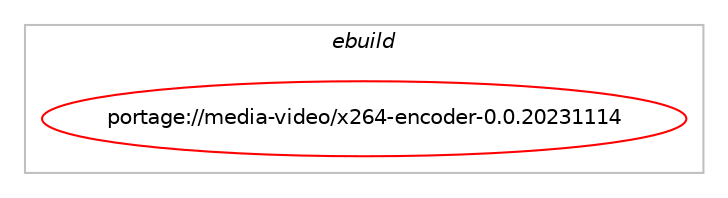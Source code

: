 digraph prolog {

# *************
# Graph options
# *************

newrank=true;
concentrate=true;
compound=true;
graph [rankdir=LR,fontname=Helvetica,fontsize=10,ranksep=1.5];#, ranksep=2.5, nodesep=0.2];
edge  [arrowhead=vee];
node  [fontname=Helvetica,fontsize=10];

# **********
# The ebuild
# **********

subgraph cluster_leftcol {
color=gray;
label=<<i>ebuild</i>>;
id [label="portage://media-video/x264-encoder-0.0.20231114", color=red, width=4, href="../media-video/x264-encoder-0.0.20231114.svg"];
}

# ****************
# The dependencies
# ****************

subgraph cluster_midcol {
color=gray;
label=<<i>dependencies</i>>;
subgraph cluster_compile {
fillcolor="#eeeeee";
style=filled;
label=<<i>compile</i>>;
# *** BEGIN UNKNOWN DEPENDENCY TYPE (TODO) ***
# id -> equal(use_conditional_group(positive,amd64,portage://media-video/x264-encoder-0.0.20231114,[package_dependency(portage://media-video/x264-encoder-0.0.20231114,install,no,dev-lang,nasm,greaterequal,[2.13,,,2.13],[],[])]))
# *** END UNKNOWN DEPENDENCY TYPE (TODO) ***

# *** BEGIN UNKNOWN DEPENDENCY TYPE (TODO) ***
# id -> equal(use_conditional_group(positive,ffmpeg,portage://media-video/x264-encoder-0.0.20231114,[package_dependency(portage://media-video/x264-encoder-0.0.20231114,install,no,media-video,ffmpeg,none,[,,],any_same_slot,[])]))
# *** END UNKNOWN DEPENDENCY TYPE (TODO) ***

# *** BEGIN UNKNOWN DEPENDENCY TYPE (TODO) ***
# id -> equal(use_conditional_group(positive,ffmpegsource,portage://media-video/x264-encoder-0.0.20231114,[package_dependency(portage://media-video/x264-encoder-0.0.20231114,install,no,media-libs,ffmpegsource,none,[,,],[],[])]))
# *** END UNKNOWN DEPENDENCY TYPE (TODO) ***

# *** BEGIN UNKNOWN DEPENDENCY TYPE (TODO) ***
# id -> equal(use_conditional_group(positive,mp4,portage://media-video/x264-encoder-0.0.20231114,[package_dependency(portage://media-video/x264-encoder-0.0.20231114,install,no,media-video,gpac,greaterequal,[0.5.2,,,0.5.2],any_same_slot,[])]))
# *** END UNKNOWN DEPENDENCY TYPE (TODO) ***

# *** BEGIN UNKNOWN DEPENDENCY TYPE (TODO) ***
# id -> equal(use_conditional_group(positive,x86,portage://media-video/x264-encoder-0.0.20231114,[package_dependency(portage://media-video/x264-encoder-0.0.20231114,install,no,dev-lang,nasm,greaterequal,[2.13,,,2.13],[],[])]))
# *** END UNKNOWN DEPENDENCY TYPE (TODO) ***

# *** BEGIN UNKNOWN DEPENDENCY TYPE (TODO) ***
# id -> equal(package_dependency(portage://media-video/x264-encoder-0.0.20231114,install,no,media-libs,x264,tilde,[0.0.20231114,,,0.0.20231114],[],[use(equal(interlaced),none),use(equal(threads),none)]))
# *** END UNKNOWN DEPENDENCY TYPE (TODO) ***

}
subgraph cluster_compileandrun {
fillcolor="#eeeeee";
style=filled;
label=<<i>compile and run</i>>;
}
subgraph cluster_run {
fillcolor="#eeeeee";
style=filled;
label=<<i>run</i>>;
# *** BEGIN UNKNOWN DEPENDENCY TYPE (TODO) ***
# id -> equal(use_conditional_group(positive,ffmpeg,portage://media-video/x264-encoder-0.0.20231114,[package_dependency(portage://media-video/x264-encoder-0.0.20231114,run,no,media-video,ffmpeg,none,[,,],any_same_slot,[])]))
# *** END UNKNOWN DEPENDENCY TYPE (TODO) ***

# *** BEGIN UNKNOWN DEPENDENCY TYPE (TODO) ***
# id -> equal(use_conditional_group(positive,ffmpegsource,portage://media-video/x264-encoder-0.0.20231114,[package_dependency(portage://media-video/x264-encoder-0.0.20231114,run,no,media-libs,ffmpegsource,none,[,,],[],[])]))
# *** END UNKNOWN DEPENDENCY TYPE (TODO) ***

# *** BEGIN UNKNOWN DEPENDENCY TYPE (TODO) ***
# id -> equal(use_conditional_group(positive,mp4,portage://media-video/x264-encoder-0.0.20231114,[package_dependency(portage://media-video/x264-encoder-0.0.20231114,run,no,media-video,gpac,greaterequal,[0.5.2,,,0.5.2],any_same_slot,[])]))
# *** END UNKNOWN DEPENDENCY TYPE (TODO) ***

# *** BEGIN UNKNOWN DEPENDENCY TYPE (TODO) ***
# id -> equal(package_dependency(portage://media-video/x264-encoder-0.0.20231114,run,no,media-libs,x264,tilde,[0.0.20231114,,,0.0.20231114],[],[use(equal(interlaced),none),use(equal(threads),none)]))
# *** END UNKNOWN DEPENDENCY TYPE (TODO) ***

}
}

# **************
# The candidates
# **************

subgraph cluster_choices {
rank=same;
color=gray;
label=<<i>candidates</i>>;

}

}
